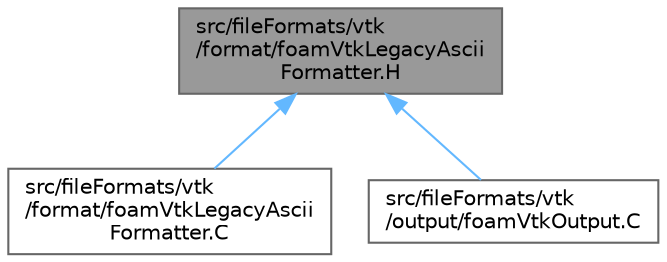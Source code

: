 digraph "src/fileFormats/vtk/format/foamVtkLegacyAsciiFormatter.H"
{
 // LATEX_PDF_SIZE
  bgcolor="transparent";
  edge [fontname=Helvetica,fontsize=10,labelfontname=Helvetica,labelfontsize=10];
  node [fontname=Helvetica,fontsize=10,shape=box,height=0.2,width=0.4];
  Node1 [id="Node000001",label="src/fileFormats/vtk\l/format/foamVtkLegacyAscii\lFormatter.H",height=0.2,width=0.4,color="gray40", fillcolor="grey60", style="filled", fontcolor="black",tooltip=" "];
  Node1 -> Node2 [id="edge1_Node000001_Node000002",dir="back",color="steelblue1",style="solid",tooltip=" "];
  Node2 [id="Node000002",label="src/fileFormats/vtk\l/format/foamVtkLegacyAscii\lFormatter.C",height=0.2,width=0.4,color="grey40", fillcolor="white", style="filled",URL="$foamVtkLegacyAsciiFormatter_8C.html",tooltip=" "];
  Node1 -> Node3 [id="edge2_Node000001_Node000003",dir="back",color="steelblue1",style="solid",tooltip=" "];
  Node3 [id="Node000003",label="src/fileFormats/vtk\l/output/foamVtkOutput.C",height=0.2,width=0.4,color="grey40", fillcolor="white", style="filled",URL="$foamVtkOutput_8C.html",tooltip=" "];
}
